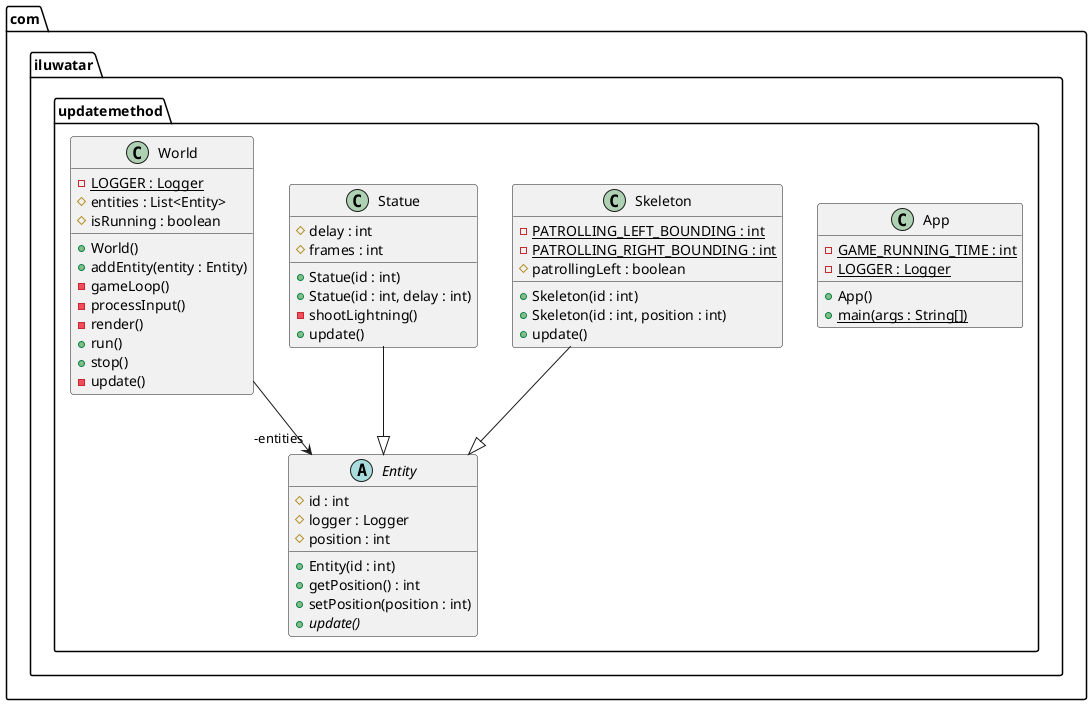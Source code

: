 @startuml
package com.iluwatar.updatemethod {
  class App {
    - GAME_RUNNING_TIME : int {static}
    - LOGGER : Logger {static}
    + App()
    + main(args : String[]) {static}
  }
  abstract class Entity {
    # id : int
    # logger : Logger
    # position : int
    + Entity(id : int)
    + getPosition() : int
    + setPosition(position : int)
    + update() {abstract}
  }
  class Skeleton {
    - PATROLLING_LEFT_BOUNDING : int {static}
    - PATROLLING_RIGHT_BOUNDING : int {static}
    # patrollingLeft : boolean
    + Skeleton(id : int)
    + Skeleton(id : int, position : int)
    + update()
  }
  class Statue {
    # delay : int
    # frames : int
    + Statue(id : int)
    + Statue(id : int, delay : int)
    - shootLightning()
    + update()
  }
  class World {
    - LOGGER : Logger {static}
    # entities : List<Entity>
    # isRunning : boolean
    + World()
    + addEntity(entity : Entity)
    - gameLoop()
    - processInput()
    - render()
    + run()
    + stop()
    - update()
  }
}
World -->  "-entities" Entity
Skeleton --|> Entity 
Statue --|> Entity 
@enduml
